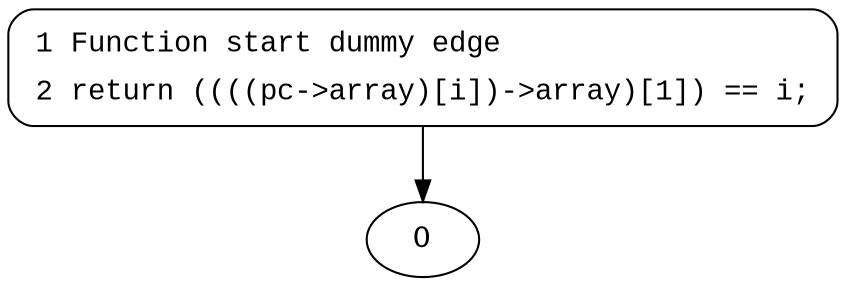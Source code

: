 digraph check {
1 [style="filled,bold" penwidth="1" fillcolor="white" fontname="Courier New" shape="Mrecord" label=<<table border="0" cellborder="0" cellpadding="3" bgcolor="white"><tr><td align="right">1</td><td align="left">Function start dummy edge</td></tr><tr><td align="right">2</td><td align="left">return ((((pc-&gt;array)[i])-&gt;array)[1]) == i;</td></tr></table>>]
1 -> 0[label=""]
}